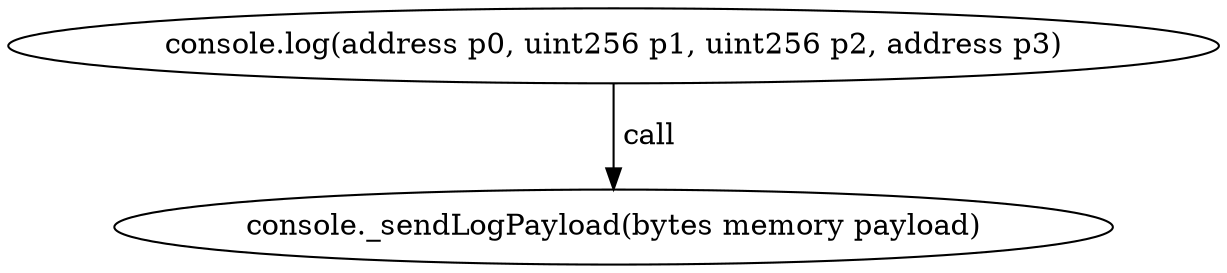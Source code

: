 digraph "" {
	graph [bb="0,0,482.84,124.8"];
	node [label="\N"];
	"console.log(address p0, uint256 p1, uint256 p2, address p3)"	 [height=0.5,
		pos="241.42,106.8",
		width=6.7061];
	"console._sendLogPayload(bytes memory payload)"	 [height=0.5,
		pos="241.42,18",
		width=5.7372];
	"console.log(address p0, uint256 p1, uint256 p2, address p3)" -> "console._sendLogPayload(bytes memory payload)" [key=call,
	label=" call",
	lp="253.28,62.4",
	pos="e,241.42,36.072 241.42,88.401 241.42,76.295 241.42,60.208 241.42,46.467"];
}
digraph "" {
	graph [bb="0,0,482.84,124.8"];
	node [label="\N"];
	"console.log(address p0, uint256 p1, uint256 p2, address p3)"	 [height=0.5,
		pos="241.42,106.8",
		width=6.7061];
	"console._sendLogPayload(bytes memory payload)"	 [height=0.5,
		pos="241.42,18",
		width=5.7372];
	"console.log(address p0, uint256 p1, uint256 p2, address p3)" -> "console._sendLogPayload(bytes memory payload)" [key=call,
	label=" call",
	lp="253.28,62.4",
	pos="e,241.42,36.072 241.42,88.401 241.42,76.295 241.42,60.208 241.42,46.467"];
}
